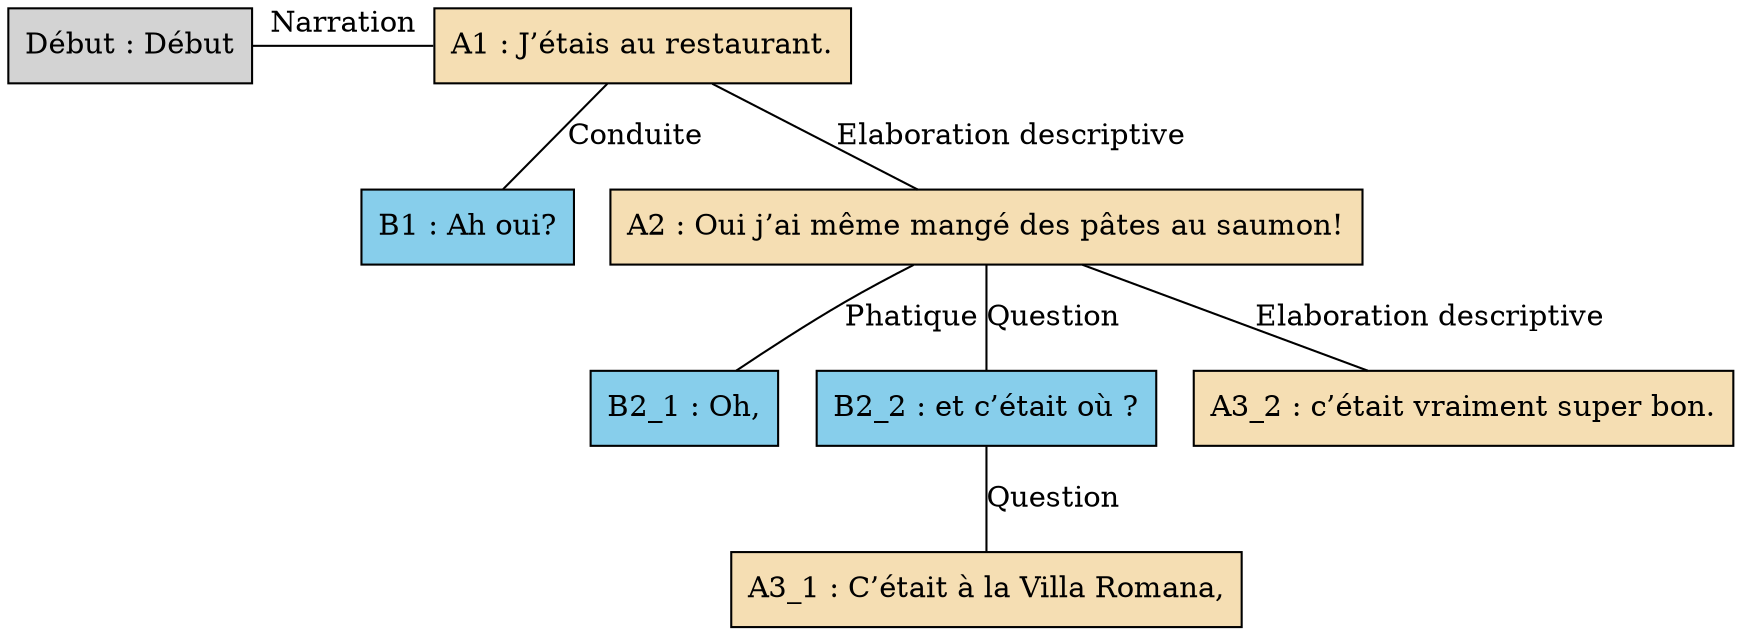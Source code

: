 digraph A11 {
	node [shape=box style=filled]
	"Début" [label="Début : Début"]
	A1 [label="A1 : J’étais au restaurant." fillcolor=wheat]
	B1 [label="B1 : Ah oui?" fillcolor=skyblue]
	A2 [label="A2 : Oui j’ai même mangé des pâtes au saumon!" fillcolor=wheat]
	B2_1 [label="B2_1 : Oh," fillcolor=skyblue]
	B2_2 [label="B2_2 : et c’était où ?" fillcolor=skyblue]
	A3_1 [label="A3_1 : C’était à la Villa Romana," fillcolor=wheat]
	A3_2 [label="A3_2 : c’était vraiment super bon." fillcolor=wheat]
	{
		rank=same
		"Début"
		A1
		"Début" -> A1 [label=Narration dir=none]
	}
	A1 -> B1 [label=Conduite dir=none]
	A1 -> A2 [label="Elaboration descriptive" dir=none]
	A2 -> B2_1 [label=Phatique dir=none]
	A2 -> B2_2 [label=Question dir=none]
	B2_2 -> A3_1 [label=Question dir=none]
	A2 -> A3_2 [label="Elaboration descriptive" dir=none]
}
